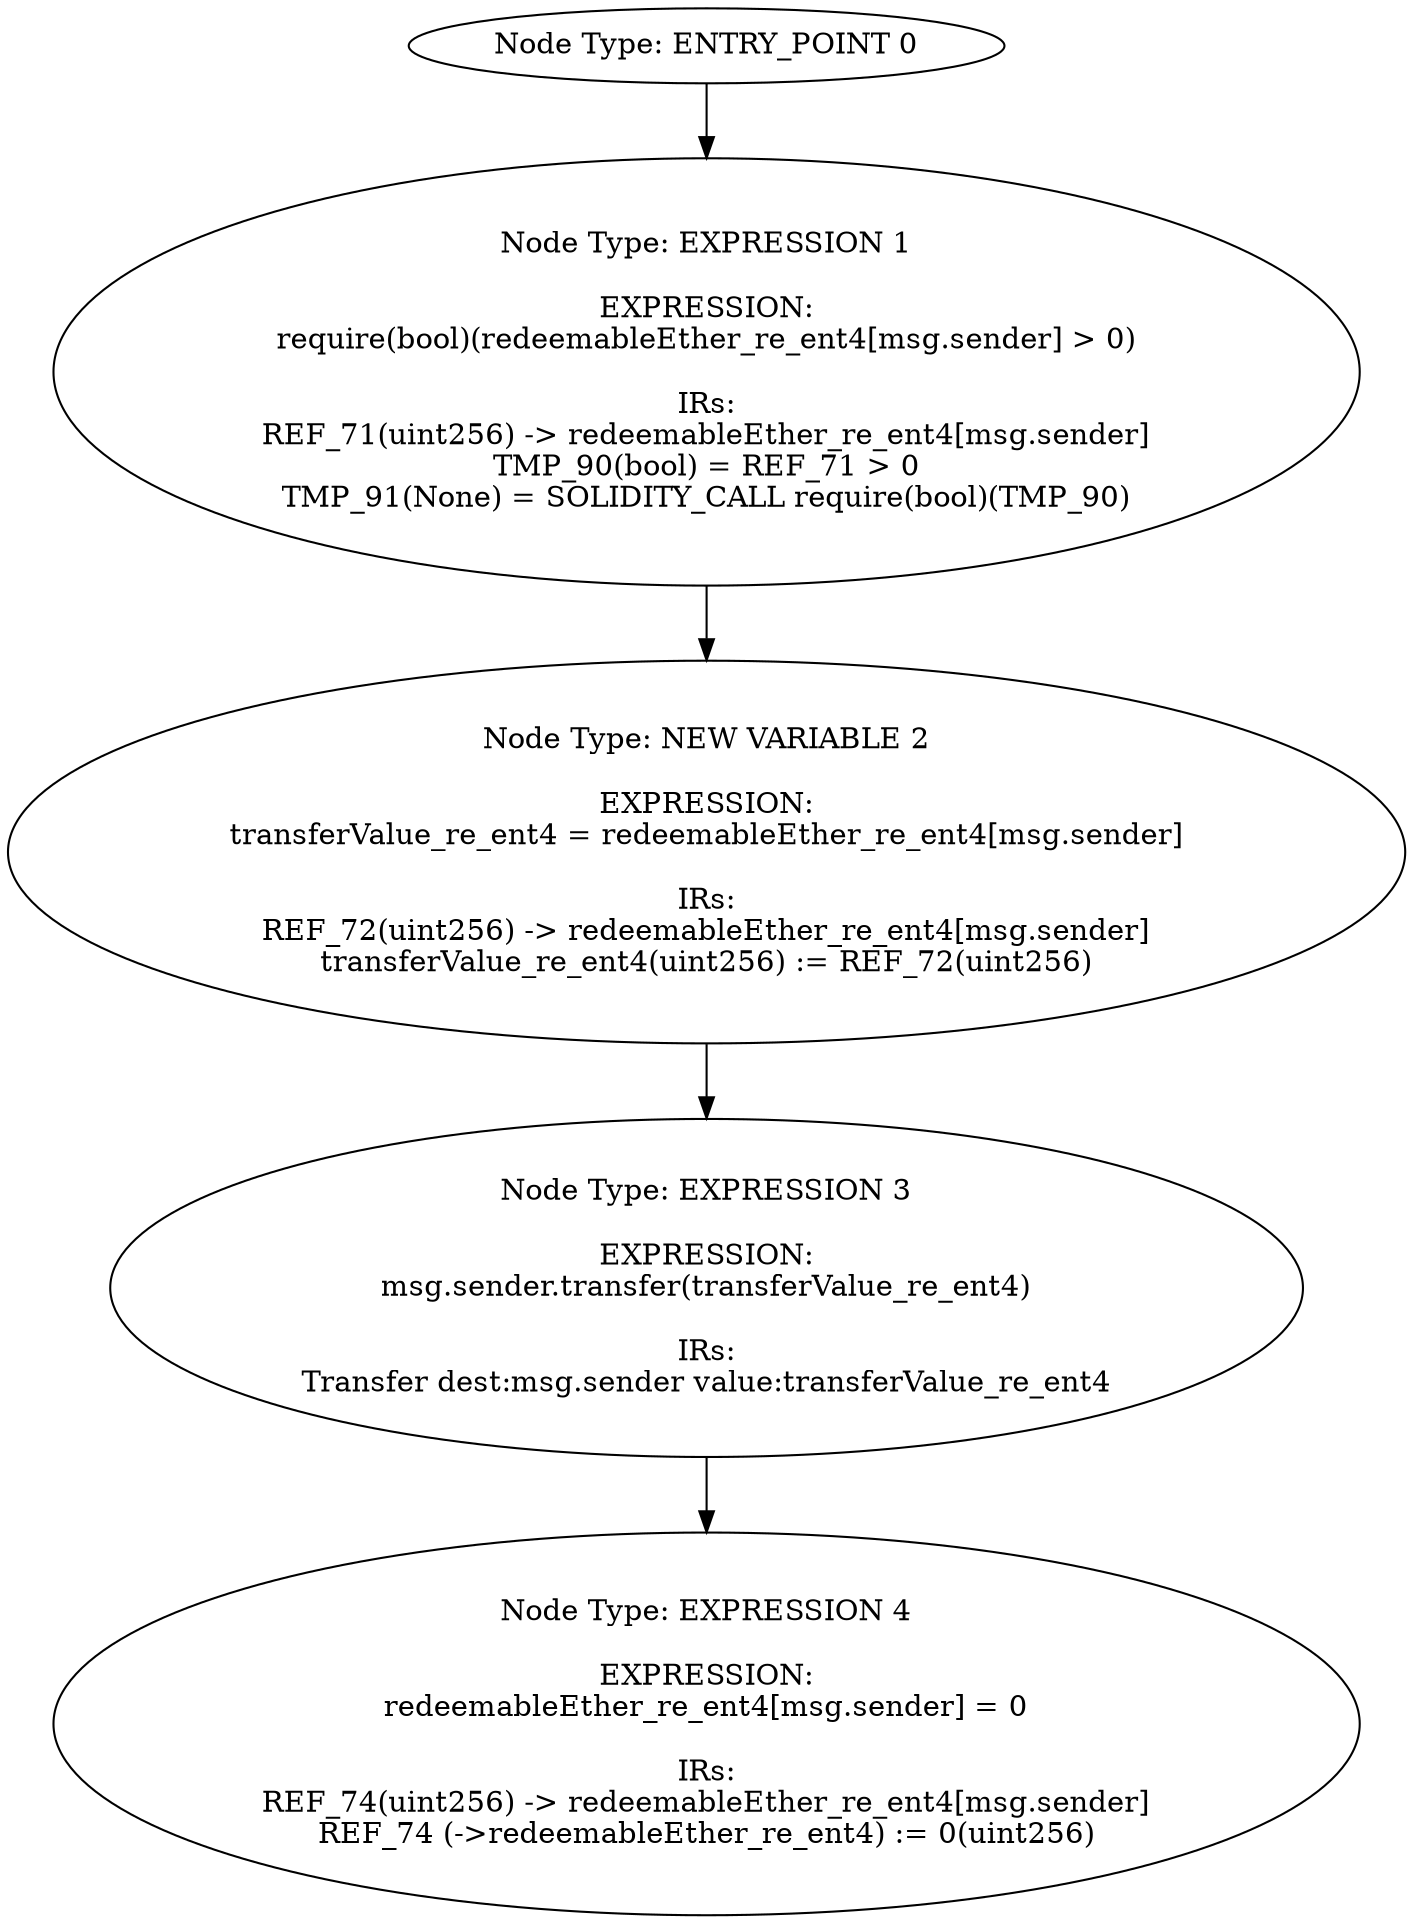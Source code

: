 digraph{
0[label="Node Type: ENTRY_POINT 0
"];
0->1;
1[label="Node Type: EXPRESSION 1

EXPRESSION:
require(bool)(redeemableEther_re_ent4[msg.sender] > 0)

IRs:
REF_71(uint256) -> redeemableEther_re_ent4[msg.sender]
TMP_90(bool) = REF_71 > 0
TMP_91(None) = SOLIDITY_CALL require(bool)(TMP_90)"];
1->2;
2[label="Node Type: NEW VARIABLE 2

EXPRESSION:
transferValue_re_ent4 = redeemableEther_re_ent4[msg.sender]

IRs:
REF_72(uint256) -> redeemableEther_re_ent4[msg.sender]
transferValue_re_ent4(uint256) := REF_72(uint256)"];
2->3;
3[label="Node Type: EXPRESSION 3

EXPRESSION:
msg.sender.transfer(transferValue_re_ent4)

IRs:
Transfer dest:msg.sender value:transferValue_re_ent4"];
3->4;
4[label="Node Type: EXPRESSION 4

EXPRESSION:
redeemableEther_re_ent4[msg.sender] = 0

IRs:
REF_74(uint256) -> redeemableEther_re_ent4[msg.sender]
REF_74 (->redeemableEther_re_ent4) := 0(uint256)"];
}
